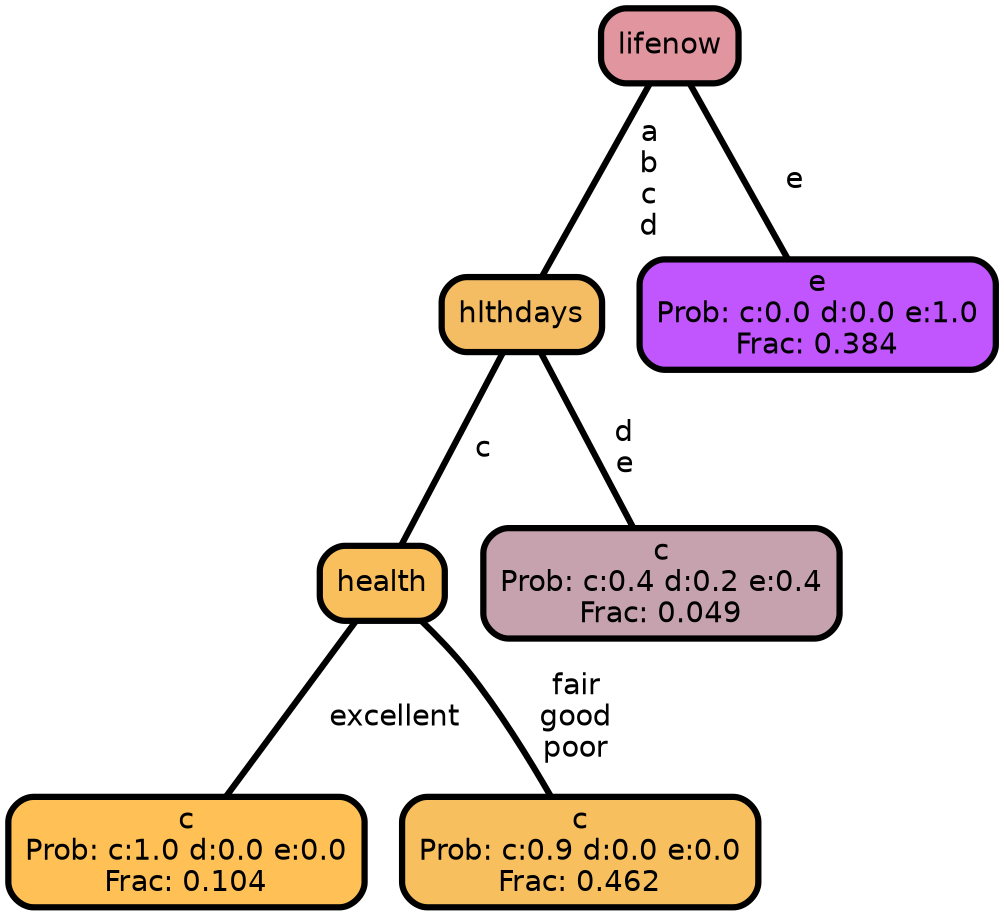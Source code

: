 graph Tree {
node [shape=box, style="filled, rounded",color="black",penwidth="3",fontcolor="black",                 fontname=helvetica] ;
graph [ranksep="0 equally", splines=straight,                 bgcolor=transparent, dpi=200] ;
edge [fontname=helvetica, color=black] ;
0 [label="c
Prob: c:1.0 d:0.0 e:0.0
Frac: 0.104", fillcolor="#ffc155"] ;
1 [label="health", fillcolor="#f9bf5c"] ;
2 [label="c
Prob: c:0.9 d:0.0 e:0.0
Frac: 0.462", fillcolor="#f7bf5e"] ;
3 [label="hlthdays", fillcolor="#f4bd63"] ;
4 [label="c
Prob: c:0.4 d:0.2 e:0.4
Frac: 0.049", fillcolor="#c5a2ad"] ;
5 [label="lifenow", fillcolor="#e1959e"] ;
6 [label="e
Prob: c:0.0 d:0.0 e:1.0
Frac: 0.384", fillcolor="#c155fe"] ;
1 -- 0 [label=" excellent",penwidth=3] ;
1 -- 2 [label=" fair\n good\n poor",penwidth=3] ;
3 -- 1 [label=" c",penwidth=3] ;
3 -- 4 [label=" d\n e",penwidth=3] ;
5 -- 3 [label=" a\n b\n c\n d",penwidth=3] ;
5 -- 6 [label=" e",penwidth=3] ;
{rank = same;}}